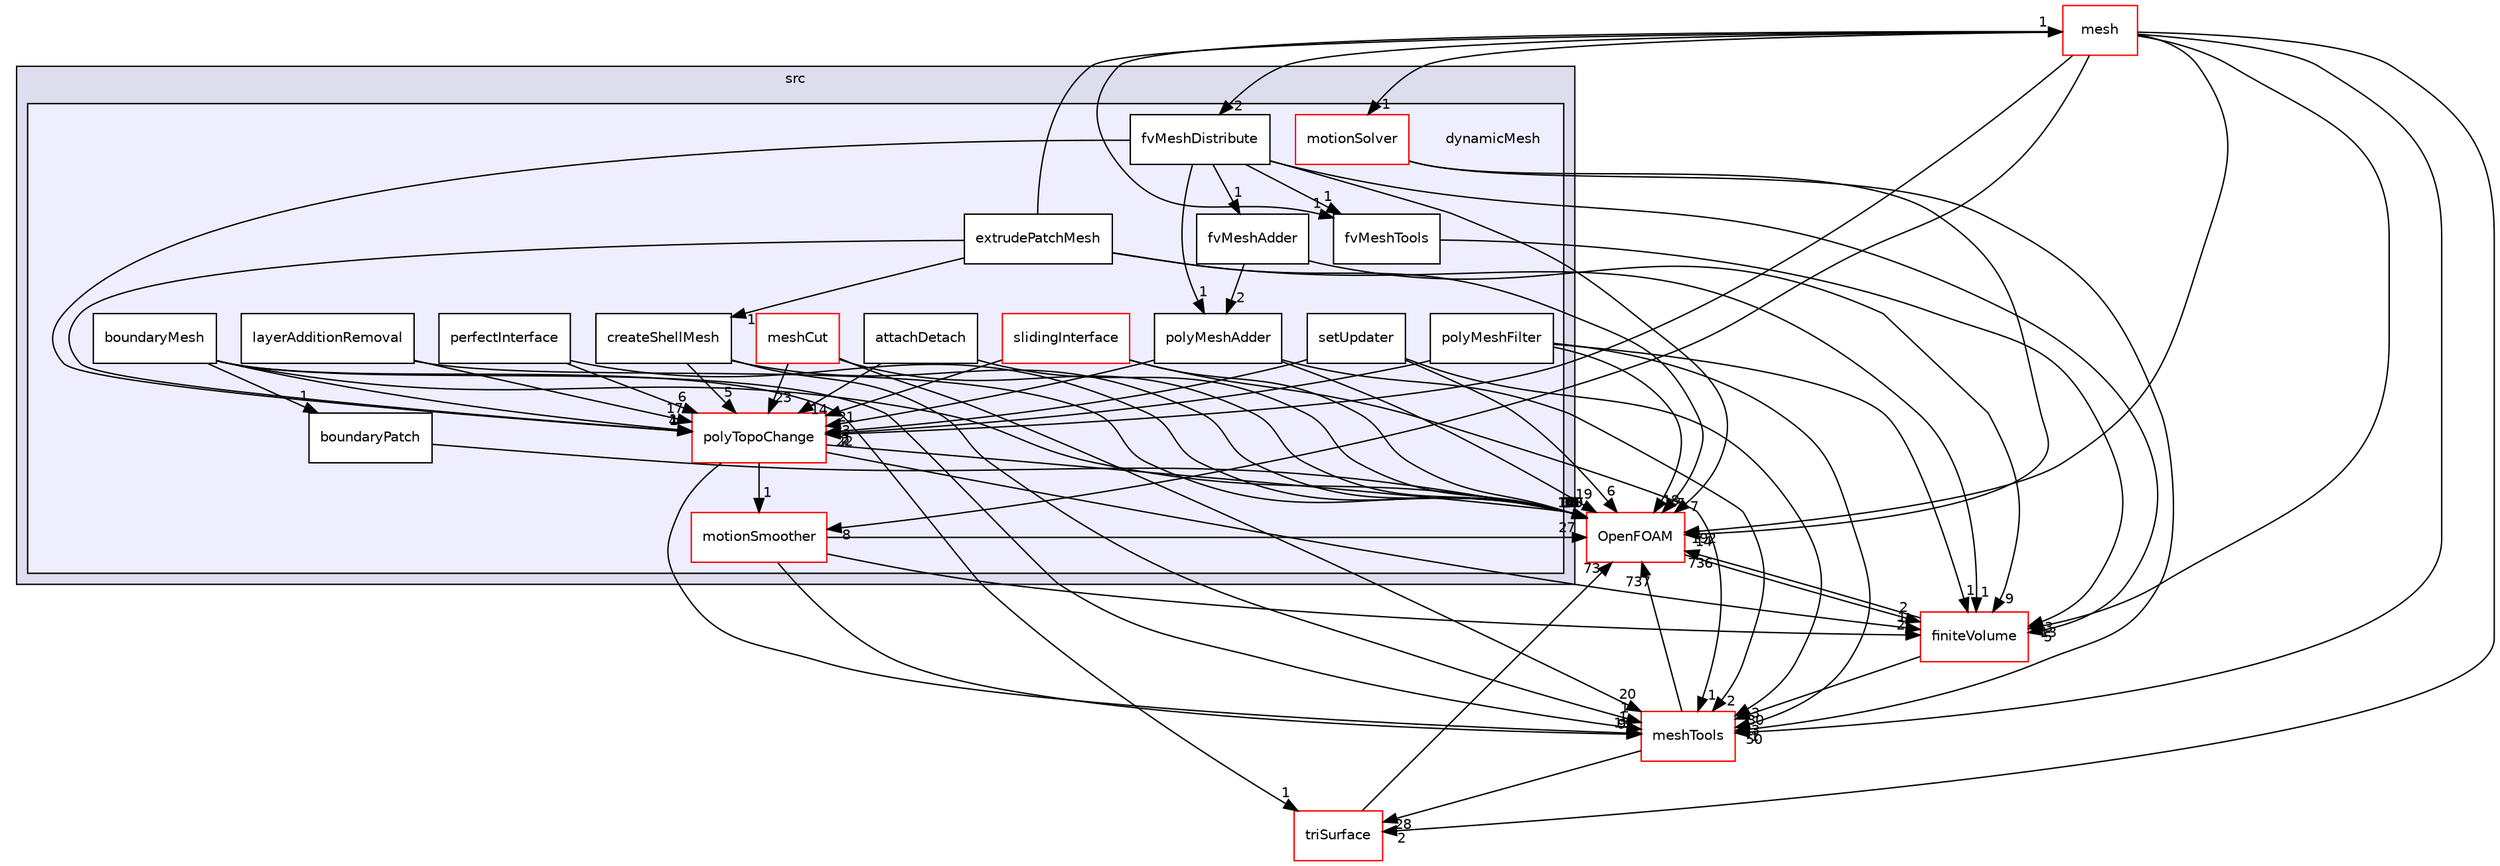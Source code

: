 digraph "src/dynamicMesh" {
  bgcolor=transparent;
  compound=true
  node [ fontsize="10", fontname="Helvetica"];
  edge [ labelfontsize="10", labelfontname="Helvetica"];
  subgraph clusterdir_68267d1309a1af8e8297ef4c3efbcdba {
    graph [ bgcolor="#ddddee", pencolor="black", label="src" fontname="Helvetica", fontsize="10", URL="dir_68267d1309a1af8e8297ef4c3efbcdba.html"]
  subgraph clusterdir_63742796c427c97a292c80f7db71da36 {
    graph [ bgcolor="#eeeeff", pencolor="black", label="" URL="dir_63742796c427c97a292c80f7db71da36.html"];
    dir_63742796c427c97a292c80f7db71da36 [shape=plaintext label="dynamicMesh"];
    dir_d6cc9bc5e60b27f6a6fa4a5b060fea36 [shape=box label="attachDetach" color="black" fillcolor="white" style="filled" URL="dir_d6cc9bc5e60b27f6a6fa4a5b060fea36.html"];
    dir_ddfccd6490c2469d28198c594ccfa4ce [shape=box label="boundaryMesh" color="black" fillcolor="white" style="filled" URL="dir_ddfccd6490c2469d28198c594ccfa4ce.html"];
    dir_35ca291ea1eeb9fd32abdab3648f3c71 [shape=box label="boundaryPatch" color="black" fillcolor="white" style="filled" URL="dir_35ca291ea1eeb9fd32abdab3648f3c71.html"];
    dir_924b44107af8655ed92cad90ea702bef [shape=box label="createShellMesh" color="black" fillcolor="white" style="filled" URL="dir_924b44107af8655ed92cad90ea702bef.html"];
    dir_093d07f5c8c724b1c7168866e50d9fc9 [shape=box label="extrudePatchMesh" color="black" fillcolor="white" style="filled" URL="dir_093d07f5c8c724b1c7168866e50d9fc9.html"];
    dir_440af7b05d14cff8b6286d0b48f1a437 [shape=box label="fvMeshAdder" color="black" fillcolor="white" style="filled" URL="dir_440af7b05d14cff8b6286d0b48f1a437.html"];
    dir_577773e1069a916ae356340e1642450c [shape=box label="fvMeshDistribute" color="black" fillcolor="white" style="filled" URL="dir_577773e1069a916ae356340e1642450c.html"];
    dir_752ee2ea52ff243b3df9acf90ed8ee84 [shape=box label="fvMeshTools" color="black" fillcolor="white" style="filled" URL="dir_752ee2ea52ff243b3df9acf90ed8ee84.html"];
    dir_75ed56908277ba9008d6d651379664b5 [shape=box label="layerAdditionRemoval" color="black" fillcolor="white" style="filled" URL="dir_75ed56908277ba9008d6d651379664b5.html"];
    dir_9d5336f012de1459bf0f96ab97c17717 [shape=box label="meshCut" color="red" fillcolor="white" style="filled" URL="dir_9d5336f012de1459bf0f96ab97c17717.html"];
    dir_a5f41142d67d2cb37e86033b3571a7be [shape=box label="motionSmoother" color="red" fillcolor="white" style="filled" URL="dir_a5f41142d67d2cb37e86033b3571a7be.html"];
    dir_446a443da47a2629470e9632529ef328 [shape=box label="motionSolver" color="red" fillcolor="white" style="filled" URL="dir_446a443da47a2629470e9632529ef328.html"];
    dir_7067571b3697f161521131f0af8a95e3 [shape=box label="perfectInterface" color="black" fillcolor="white" style="filled" URL="dir_7067571b3697f161521131f0af8a95e3.html"];
    dir_e23327a71743ffe75713f6a7da1ee175 [shape=box label="polyMeshAdder" color="black" fillcolor="white" style="filled" URL="dir_e23327a71743ffe75713f6a7da1ee175.html"];
    dir_0b1562575ddc4c1518e7b4b5f6e4aecc [shape=box label="polyMeshFilter" color="black" fillcolor="white" style="filled" URL="dir_0b1562575ddc4c1518e7b4b5f6e4aecc.html"];
    dir_1dcc9f8d039401a5088c21c8f851d182 [shape=box label="polyTopoChange" color="red" fillcolor="white" style="filled" URL="dir_1dcc9f8d039401a5088c21c8f851d182.html"];
    dir_b0a7cc17b3792925464d04792e6798d7 [shape=box label="setUpdater" color="black" fillcolor="white" style="filled" URL="dir_b0a7cc17b3792925464d04792e6798d7.html"];
    dir_1d2f54cf14ad69ed11cf68cc98710746 [shape=box label="slidingInterface" color="red" fillcolor="white" style="filled" URL="dir_1d2f54cf14ad69ed11cf68cc98710746.html"];
  }
  }
  dir_9bd15774b555cf7259a6fa18f99fe99b [shape=box label="finiteVolume" color="red" URL="dir_9bd15774b555cf7259a6fa18f99fe99b.html"];
  dir_b63c002b7559990bd414058641eb48ad [shape=box label="triSurface" color="red" URL="dir_b63c002b7559990bd414058641eb48ad.html"];
  dir_ae30ad0bef50cf391b24c614251bb9fd [shape=box label="meshTools" color="red" URL="dir_ae30ad0bef50cf391b24c614251bb9fd.html"];
  dir_7be0d8c199b9408ae01f5d77515b8def [shape=box label="mesh" color="red" URL="dir_7be0d8c199b9408ae01f5d77515b8def.html"];
  dir_c5473ff19b20e6ec4dfe5c310b3778a8 [shape=box label="OpenFOAM" color="red" URL="dir_c5473ff19b20e6ec4dfe5c310b3778a8.html"];
  dir_577773e1069a916ae356340e1642450c->dir_9bd15774b555cf7259a6fa18f99fe99b [headlabel="5", labeldistance=1.5 headhref="dir_000809_000894.html"];
  dir_577773e1069a916ae356340e1642450c->dir_1dcc9f8d039401a5088c21c8f851d182 [headlabel="4", labeldistance=1.5 headhref="dir_000809_000842.html"];
  dir_577773e1069a916ae356340e1642450c->dir_e23327a71743ffe75713f6a7da1ee175 [headlabel="1", labeldistance=1.5 headhref="dir_000809_000840.html"];
  dir_577773e1069a916ae356340e1642450c->dir_440af7b05d14cff8b6286d0b48f1a437 [headlabel="1", labeldistance=1.5 headhref="dir_000809_000808.html"];
  dir_577773e1069a916ae356340e1642450c->dir_752ee2ea52ff243b3df9acf90ed8ee84 [headlabel="1", labeldistance=1.5 headhref="dir_000809_000810.html"];
  dir_577773e1069a916ae356340e1642450c->dir_c5473ff19b20e6ec4dfe5c310b3778a8 [headlabel="7", labeldistance=1.5 headhref="dir_000809_001888.html"];
  dir_9bd15774b555cf7259a6fa18f99fe99b->dir_ae30ad0bef50cf391b24c614251bb9fd [headlabel="30", labeldistance=1.5 headhref="dir_000894_001742.html"];
  dir_9bd15774b555cf7259a6fa18f99fe99b->dir_c5473ff19b20e6ec4dfe5c310b3778a8 [headlabel="736", labeldistance=1.5 headhref="dir_000894_001888.html"];
  dir_9d5336f012de1459bf0f96ab97c17717->dir_ae30ad0bef50cf391b24c614251bb9fd [headlabel="20", labeldistance=1.5 headhref="dir_000812_001742.html"];
  dir_9d5336f012de1459bf0f96ab97c17717->dir_1dcc9f8d039401a5088c21c8f851d182 [headlabel="23", labeldistance=1.5 headhref="dir_000812_000842.html"];
  dir_9d5336f012de1459bf0f96ab97c17717->dir_c5473ff19b20e6ec4dfe5c310b3778a8 [headlabel="110", labeldistance=1.5 headhref="dir_000812_001888.html"];
  dir_35ca291ea1eeb9fd32abdab3648f3c71->dir_c5473ff19b20e6ec4dfe5c310b3778a8 [headlabel="4", labeldistance=1.5 headhref="dir_000805_001888.html"];
  dir_7067571b3697f161521131f0af8a95e3->dir_1dcc9f8d039401a5088c21c8f851d182 [headlabel="6", labeldistance=1.5 headhref="dir_000839_000842.html"];
  dir_7067571b3697f161521131f0af8a95e3->dir_c5473ff19b20e6ec4dfe5c310b3778a8 [headlabel="8", labeldistance=1.5 headhref="dir_000839_001888.html"];
  dir_b63c002b7559990bd414058641eb48ad->dir_c5473ff19b20e6ec4dfe5c310b3778a8 [headlabel="73", labeldistance=1.5 headhref="dir_002965_001888.html"];
  dir_ae30ad0bef50cf391b24c614251bb9fd->dir_b63c002b7559990bd414058641eb48ad [headlabel="28", labeldistance=1.5 headhref="dir_001742_002965.html"];
  dir_ae30ad0bef50cf391b24c614251bb9fd->dir_c5473ff19b20e6ec4dfe5c310b3778a8 [headlabel="737", labeldistance=1.5 headhref="dir_001742_001888.html"];
  dir_093d07f5c8c724b1c7168866e50d9fc9->dir_9bd15774b555cf7259a6fa18f99fe99b [headlabel="1", labeldistance=1.5 headhref="dir_000807_000894.html"];
  dir_093d07f5c8c724b1c7168866e50d9fc9->dir_7be0d8c199b9408ae01f5d77515b8def [headlabel="1", labeldistance=1.5 headhref="dir_000807_001710.html"];
  dir_093d07f5c8c724b1c7168866e50d9fc9->dir_1dcc9f8d039401a5088c21c8f851d182 [headlabel="1", labeldistance=1.5 headhref="dir_000807_000842.html"];
  dir_093d07f5c8c724b1c7168866e50d9fc9->dir_c5473ff19b20e6ec4dfe5c310b3778a8 [headlabel="5", labeldistance=1.5 headhref="dir_000807_001888.html"];
  dir_093d07f5c8c724b1c7168866e50d9fc9->dir_924b44107af8655ed92cad90ea702bef [headlabel="1", labeldistance=1.5 headhref="dir_000807_000806.html"];
  dir_7be0d8c199b9408ae01f5d77515b8def->dir_577773e1069a916ae356340e1642450c [headlabel="2", labeldistance=1.5 headhref="dir_001710_000809.html"];
  dir_7be0d8c199b9408ae01f5d77515b8def->dir_9bd15774b555cf7259a6fa18f99fe99b [headlabel="13", labeldistance=1.5 headhref="dir_001710_000894.html"];
  dir_7be0d8c199b9408ae01f5d77515b8def->dir_b63c002b7559990bd414058641eb48ad [headlabel="2", labeldistance=1.5 headhref="dir_001710_002965.html"];
  dir_7be0d8c199b9408ae01f5d77515b8def->dir_ae30ad0bef50cf391b24c614251bb9fd [headlabel="50", labeldistance=1.5 headhref="dir_001710_001742.html"];
  dir_7be0d8c199b9408ae01f5d77515b8def->dir_1dcc9f8d039401a5088c21c8f851d182 [headlabel="22", labeldistance=1.5 headhref="dir_001710_000842.html"];
  dir_7be0d8c199b9408ae01f5d77515b8def->dir_a5f41142d67d2cb37e86033b3571a7be [headlabel="8", labeldistance=1.5 headhref="dir_001710_000829.html"];
  dir_7be0d8c199b9408ae01f5d77515b8def->dir_752ee2ea52ff243b3df9acf90ed8ee84 [headlabel="1", labeldistance=1.5 headhref="dir_001710_000810.html"];
  dir_7be0d8c199b9408ae01f5d77515b8def->dir_446a443da47a2629470e9632529ef328 [headlabel="1", labeldistance=1.5 headhref="dir_001710_000833.html"];
  dir_7be0d8c199b9408ae01f5d77515b8def->dir_c5473ff19b20e6ec4dfe5c310b3778a8 [headlabel="192", labeldistance=1.5 headhref="dir_001710_001888.html"];
  dir_1dcc9f8d039401a5088c21c8f851d182->dir_9bd15774b555cf7259a6fa18f99fe99b [headlabel="1", labeldistance=1.5 headhref="dir_000842_000894.html"];
  dir_1dcc9f8d039401a5088c21c8f851d182->dir_ae30ad0bef50cf391b24c614251bb9fd [headlabel="15", labeldistance=1.5 headhref="dir_000842_001742.html"];
  dir_1dcc9f8d039401a5088c21c8f851d182->dir_a5f41142d67d2cb37e86033b3571a7be [headlabel="1", labeldistance=1.5 headhref="dir_000842_000829.html"];
  dir_1dcc9f8d039401a5088c21c8f851d182->dir_c5473ff19b20e6ec4dfe5c310b3778a8 [headlabel="153", labeldistance=1.5 headhref="dir_000842_001888.html"];
  dir_e23327a71743ffe75713f6a7da1ee175->dir_ae30ad0bef50cf391b24c614251bb9fd [headlabel="2", labeldistance=1.5 headhref="dir_000840_001742.html"];
  dir_e23327a71743ffe75713f6a7da1ee175->dir_1dcc9f8d039401a5088c21c8f851d182 [headlabel="3", labeldistance=1.5 headhref="dir_000840_000842.html"];
  dir_e23327a71743ffe75713f6a7da1ee175->dir_c5473ff19b20e6ec4dfe5c310b3778a8 [headlabel="19", labeldistance=1.5 headhref="dir_000840_001888.html"];
  dir_a5f41142d67d2cb37e86033b3571a7be->dir_9bd15774b555cf7259a6fa18f99fe99b [headlabel="2", labeldistance=1.5 headhref="dir_000829_000894.html"];
  dir_a5f41142d67d2cb37e86033b3571a7be->dir_ae30ad0bef50cf391b24c614251bb9fd [headlabel="9", labeldistance=1.5 headhref="dir_000829_001742.html"];
  dir_a5f41142d67d2cb37e86033b3571a7be->dir_c5473ff19b20e6ec4dfe5c310b3778a8 [headlabel="27", labeldistance=1.5 headhref="dir_000829_001888.html"];
  dir_440af7b05d14cff8b6286d0b48f1a437->dir_9bd15774b555cf7259a6fa18f99fe99b [headlabel="9", labeldistance=1.5 headhref="dir_000808_000894.html"];
  dir_440af7b05d14cff8b6286d0b48f1a437->dir_e23327a71743ffe75713f6a7da1ee175 [headlabel="2", labeldistance=1.5 headhref="dir_000808_000840.html"];
  dir_ddfccd6490c2469d28198c594ccfa4ce->dir_35ca291ea1eeb9fd32abdab3648f3c71 [headlabel="1", labeldistance=1.5 headhref="dir_000804_000805.html"];
  dir_ddfccd6490c2469d28198c594ccfa4ce->dir_b63c002b7559990bd414058641eb48ad [headlabel="1", labeldistance=1.5 headhref="dir_000804_002965.html"];
  dir_ddfccd6490c2469d28198c594ccfa4ce->dir_ae30ad0bef50cf391b24c614251bb9fd [headlabel="1", labeldistance=1.5 headhref="dir_000804_001742.html"];
  dir_ddfccd6490c2469d28198c594ccfa4ce->dir_1dcc9f8d039401a5088c21c8f851d182 [headlabel="1", labeldistance=1.5 headhref="dir_000804_000842.html"];
  dir_ddfccd6490c2469d28198c594ccfa4ce->dir_c5473ff19b20e6ec4dfe5c310b3778a8 [headlabel="15", labeldistance=1.5 headhref="dir_000804_001888.html"];
  dir_d6cc9bc5e60b27f6a6fa4a5b060fea36->dir_1dcc9f8d039401a5088c21c8f851d182 [headlabel="14", labeldistance=1.5 headhref="dir_000803_000842.html"];
  dir_d6cc9bc5e60b27f6a6fa4a5b060fea36->dir_c5473ff19b20e6ec4dfe5c310b3778a8 [headlabel="13", labeldistance=1.5 headhref="dir_000803_001888.html"];
  dir_752ee2ea52ff243b3df9acf90ed8ee84->dir_9bd15774b555cf7259a6fa18f99fe99b [headlabel="3", labeldistance=1.5 headhref="dir_000810_000894.html"];
  dir_446a443da47a2629470e9632529ef328->dir_ae30ad0bef50cf391b24c614251bb9fd [headlabel="1", labeldistance=1.5 headhref="dir_000833_001742.html"];
  dir_446a443da47a2629470e9632529ef328->dir_c5473ff19b20e6ec4dfe5c310b3778a8 [headlabel="14", labeldistance=1.5 headhref="dir_000833_001888.html"];
  dir_0b1562575ddc4c1518e7b4b5f6e4aecc->dir_9bd15774b555cf7259a6fa18f99fe99b [headlabel="1", labeldistance=1.5 headhref="dir_000841_000894.html"];
  dir_0b1562575ddc4c1518e7b4b5f6e4aecc->dir_ae30ad0bef50cf391b24c614251bb9fd [headlabel="3", labeldistance=1.5 headhref="dir_000841_001742.html"];
  dir_0b1562575ddc4c1518e7b4b5f6e4aecc->dir_1dcc9f8d039401a5088c21c8f851d182 [headlabel="2", labeldistance=1.5 headhref="dir_000841_000842.html"];
  dir_0b1562575ddc4c1518e7b4b5f6e4aecc->dir_c5473ff19b20e6ec4dfe5c310b3778a8 [headlabel="18", labeldistance=1.5 headhref="dir_000841_001888.html"];
  dir_c5473ff19b20e6ec4dfe5c310b3778a8->dir_9bd15774b555cf7259a6fa18f99fe99b [headlabel="2", labeldistance=1.5 headhref="dir_001888_000894.html"];
  dir_1d2f54cf14ad69ed11cf68cc98710746->dir_ae30ad0bef50cf391b24c614251bb9fd [headlabel="1", labeldistance=1.5 headhref="dir_000855_001742.html"];
  dir_1d2f54cf14ad69ed11cf68cc98710746->dir_1dcc9f8d039401a5088c21c8f851d182 [headlabel="21", labeldistance=1.5 headhref="dir_000855_000842.html"];
  dir_1d2f54cf14ad69ed11cf68cc98710746->dir_c5473ff19b20e6ec4dfe5c310b3778a8 [headlabel="38", labeldistance=1.5 headhref="dir_000855_001888.html"];
  dir_b0a7cc17b3792925464d04792e6798d7->dir_ae30ad0bef50cf391b24c614251bb9fd [headlabel="3", labeldistance=1.5 headhref="dir_000854_001742.html"];
  dir_b0a7cc17b3792925464d04792e6798d7->dir_1dcc9f8d039401a5088c21c8f851d182 [headlabel="3", labeldistance=1.5 headhref="dir_000854_000842.html"];
  dir_b0a7cc17b3792925464d04792e6798d7->dir_c5473ff19b20e6ec4dfe5c310b3778a8 [headlabel="6", labeldistance=1.5 headhref="dir_000854_001888.html"];
  dir_75ed56908277ba9008d6d651379664b5->dir_1dcc9f8d039401a5088c21c8f851d182 [headlabel="17", labeldistance=1.5 headhref="dir_000811_000842.html"];
  dir_75ed56908277ba9008d6d651379664b5->dir_c5473ff19b20e6ec4dfe5c310b3778a8 [headlabel="14", labeldistance=1.5 headhref="dir_000811_001888.html"];
  dir_924b44107af8655ed92cad90ea702bef->dir_ae30ad0bef50cf391b24c614251bb9fd [headlabel="1", labeldistance=1.5 headhref="dir_000806_001742.html"];
  dir_924b44107af8655ed92cad90ea702bef->dir_1dcc9f8d039401a5088c21c8f851d182 [headlabel="5", labeldistance=1.5 headhref="dir_000806_000842.html"];
  dir_924b44107af8655ed92cad90ea702bef->dir_c5473ff19b20e6ec4dfe5c310b3778a8 [headlabel="10", labeldistance=1.5 headhref="dir_000806_001888.html"];
}
